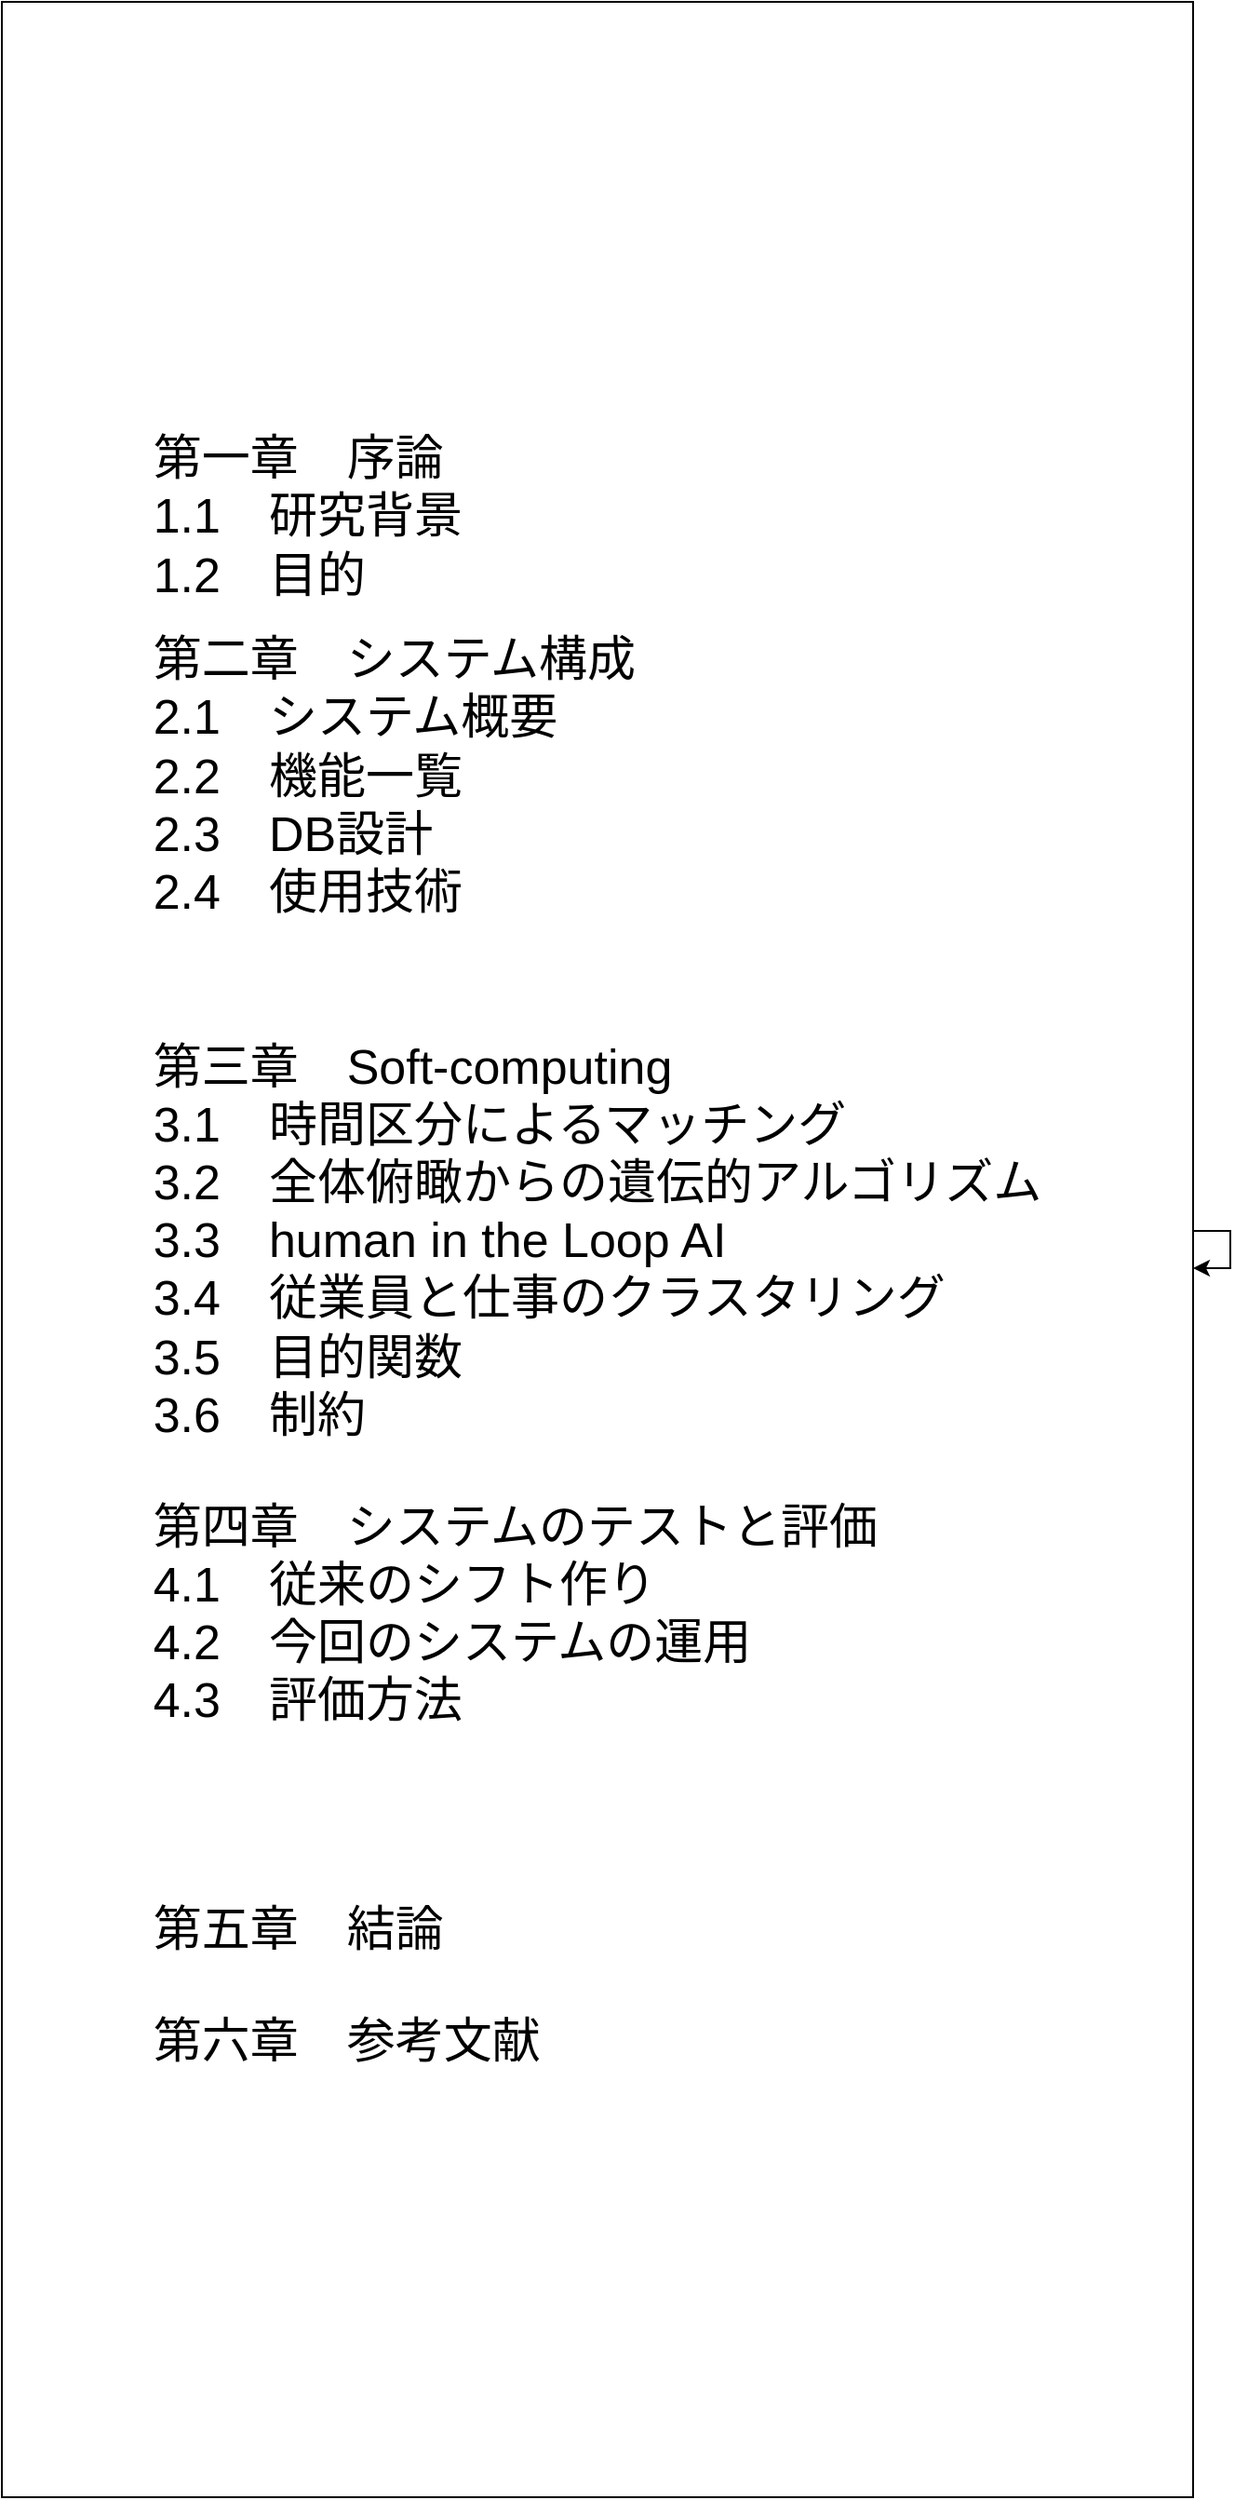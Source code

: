 <mxfile version="13.6.5">
    <diagram id="ZhMjGV96RPIfcOvgYgvg" name="目次">
        <mxGraphModel dx="624" dy="559" grid="1" gridSize="10" guides="1" tooltips="1" connect="1" arrows="1" fold="1" page="1" pageScale="1" pageWidth="827" pageHeight="1169" math="0" shadow="0">
            <root>
                <mxCell id="0"/>
                <mxCell id="1" parent="0"/>
                <mxCell id="2" value="&lt;div style=&quot;text-align: left&quot;&gt;&lt;span style=&quot;font-size: 26px&quot;&gt;第一章　序論&lt;/span&gt;&lt;/div&gt;&lt;font&gt;&lt;div style=&quot;text-align: left&quot;&gt;&lt;span style=&quot;font-size: 26px&quot;&gt;1.1　研究背景&lt;/span&gt;&lt;/div&gt;&lt;span style=&quot;font-size: 26px&quot;&gt;&lt;div style=&quot;text-align: left&quot;&gt;&lt;span&gt;1.2　目的&lt;/span&gt;&lt;/div&gt;&lt;/span&gt;&lt;div style=&quot;text-align: left&quot;&gt;&lt;br&gt;&lt;/div&gt;&lt;span style=&quot;font-size: 26px&quot;&gt;&lt;div style=&quot;text-align: left&quot;&gt;&lt;span&gt;第二章　システム構成&lt;/span&gt;&lt;/div&gt;&lt;/span&gt;&lt;span style=&quot;font-size: 26px&quot;&gt;&lt;div style=&quot;text-align: left&quot;&gt;&lt;span&gt;2.1　システム概要&lt;/span&gt;&lt;/div&gt;&lt;div style=&quot;text-align: left&quot;&gt;&lt;span&gt;2.2　機能一覧&lt;/span&gt;&lt;/div&gt;&lt;div style=&quot;text-align: left&quot;&gt;2.3　DB設計&lt;/div&gt;&lt;div style=&quot;text-align: left&quot;&gt;2.4　使用技術&lt;/div&gt;&lt;/span&gt;&lt;span style=&quot;font-size: 26px&quot;&gt;&lt;div style=&quot;text-align: left&quot;&gt;&lt;br&gt;&lt;/div&gt;&lt;/span&gt;&lt;span style=&quot;font-size: 26px&quot;&gt;&lt;div style=&quot;text-align: left&quot;&gt;&lt;span&gt;&lt;br&gt;&lt;/span&gt;&lt;/div&gt;&lt;div style=&quot;text-align: left&quot;&gt;第三章　Soft-computing&lt;span&gt;&lt;br&gt;&lt;/span&gt;&lt;/div&gt;&lt;div style=&quot;text-align: left&quot;&gt;3.1　時間区分によるマッチング&lt;/div&gt;&lt;div style=&quot;text-align: left&quot;&gt;3.2　全体俯瞰からの遺伝的アルゴリズム&lt;/div&gt;&lt;div style=&quot;text-align: left&quot;&gt;3.3　human in the Loop AI&lt;/div&gt;&lt;div style=&quot;text-align: left&quot;&gt;3.4　従業員と仕事のクラスタリング&lt;/div&gt;&lt;/span&gt;&lt;div style=&quot;text-align: left&quot;&gt;&lt;span style=&quot;text-align: center ; font-size: 26px&quot;&gt;&lt;div style=&quot;text-align: left&quot;&gt;3.5　目的関数&lt;/div&gt;&lt;/span&gt;&lt;span style=&quot;text-align: center ; font-size: 26px&quot;&gt;&lt;div style=&quot;text-align: left&quot;&gt;3.6　制約&lt;/div&gt;&lt;/span&gt;&lt;/div&gt;&lt;div style=&quot;text-align: left&quot;&gt;&lt;br&gt;&lt;/div&gt;&lt;div style=&quot;text-align: left&quot;&gt;&lt;br&gt;&lt;/div&gt;&lt;span style=&quot;font-size: 26px&quot;&gt;&lt;div style=&quot;text-align: left&quot;&gt;&lt;span&gt;第四章　システムのテストと評価&lt;/span&gt;&lt;/div&gt;&lt;/span&gt;&lt;span style=&quot;font-size: 26px&quot;&gt;&lt;div style=&quot;text-align: left&quot;&gt;&lt;span&gt;4.1　従来のシフト作り&lt;/span&gt;&lt;/div&gt;&lt;/span&gt;&lt;span style=&quot;font-size: 26px&quot;&gt;&lt;div style=&quot;text-align: left&quot;&gt;&lt;span&gt;4.2　今回のシステムの運用&lt;/span&gt;&lt;/div&gt;&lt;div style=&quot;text-align: left&quot;&gt;&lt;span&gt;4.3　評価方法&lt;/span&gt;&lt;/div&gt;&lt;/span&gt;&lt;div style=&quot;text-align: left&quot;&gt;&lt;br&gt;&lt;/div&gt;&lt;span style=&quot;font-size: 26px&quot;&gt;&lt;div style=&quot;text-align: left&quot;&gt;&lt;br&gt;&lt;/div&gt;&lt;/span&gt;&lt;div style=&quot;text-align: left&quot;&gt;&lt;span style=&quot;font-size: 26px&quot;&gt;&lt;br&gt;&lt;/span&gt;&lt;/div&gt;&lt;div style=&quot;text-align: left&quot;&gt;&lt;br&gt;&lt;/div&gt;&lt;span style=&quot;font-size: 26px&quot;&gt;&lt;div style=&quot;text-align: left&quot;&gt;&lt;span&gt;第五章　結論&lt;/span&gt;&lt;/div&gt;&lt;/span&gt;&lt;div style=&quot;text-align: left&quot;&gt;&lt;br&gt;&lt;/div&gt;&lt;div style=&quot;text-align: left&quot;&gt;&lt;br&gt;&lt;/div&gt;&lt;span style=&quot;font-size: 26px&quot;&gt;&lt;div style=&quot;text-align: left&quot;&gt;&lt;span&gt;第六章　参考文献&lt;/span&gt;&lt;/div&gt;&lt;/span&gt;&lt;/font&gt;" style="rounded=0;whiteSpace=wrap;html=1;fontStyle=0" parent="1" vertex="1">
                    <mxGeometry x="80" y="50" width="640" height="1340" as="geometry"/>
                </mxCell>
                <mxCell id="3" style="edgeStyle=orthogonalEdgeStyle;rounded=0;orthogonalLoop=1;jettySize=auto;html=1;" edge="1" parent="1" source="2" target="2">
                    <mxGeometry relative="1" as="geometry"/>
                </mxCell>
            </root>
        </mxGraphModel>
    </diagram>
</mxfile>